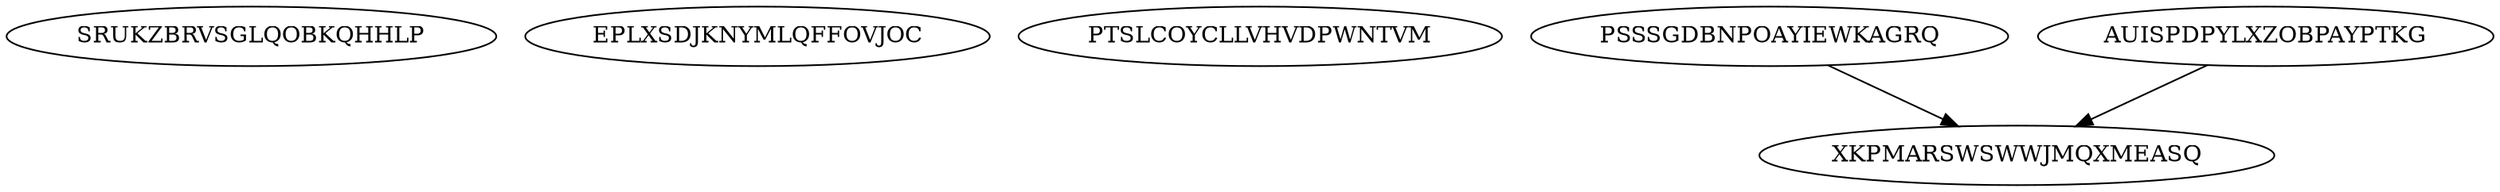 digraph "N6M2" {
	SRUKZBRVSGLQOBKQHHLP			[Weight=12, Start=0, Processor=1];
	EPLXSDJKNYMLQFFOVJOC			[Weight=17, Start=12, Processor=1];
	PTSLCOYCLLVHVDPWNTVM			[Weight=16, Start=29, Processor=1];
	PSSSGDBNPOAYIEWKAGRQ			[Weight=12, Start=0, Processor=2];
	AUISPDPYLXZOBPAYPTKG			[Weight=16, Start=0, Processor=3];
	XKPMARSWSWWJMQXMEASQ			[Weight=19, Start=27, Processor=2];
	PSSSGDBNPOAYIEWKAGRQ -> XKPMARSWSWWJMQXMEASQ		[Weight=16];
	AUISPDPYLXZOBPAYPTKG -> XKPMARSWSWWJMQXMEASQ		[Weight=11];
}
